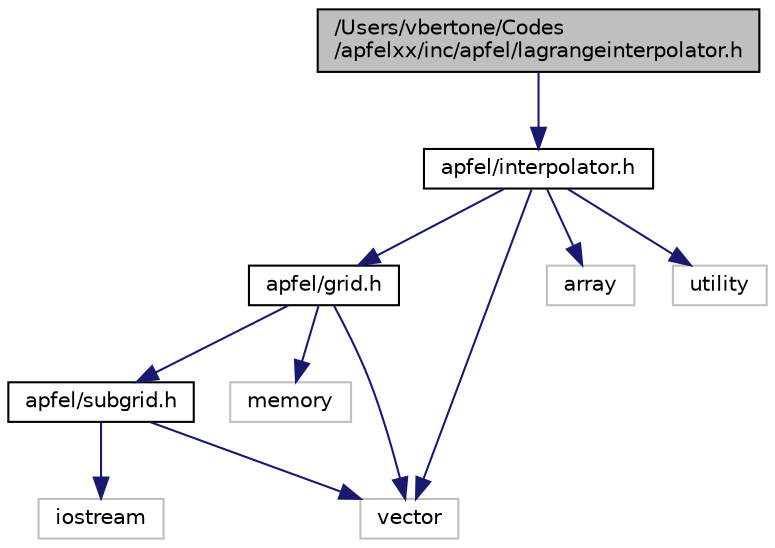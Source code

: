 digraph "/Users/vbertone/Codes/apfelxx/inc/apfel/lagrangeinterpolator.h"
{
  edge [fontname="Helvetica",fontsize="10",labelfontname="Helvetica",labelfontsize="10"];
  node [fontname="Helvetica",fontsize="10",shape=record];
  Node0 [label="/Users/vbertone/Codes\l/apfelxx/inc/apfel/lagrangeinterpolator.h",height=0.2,width=0.4,color="black", fillcolor="grey75", style="filled", fontcolor="black"];
  Node0 -> Node1 [color="midnightblue",fontsize="10",style="solid",fontname="Helvetica"];
  Node1 [label="apfel/interpolator.h",height=0.2,width=0.4,color="black", fillcolor="white", style="filled",URL="$a00125.html"];
  Node1 -> Node2 [color="midnightblue",fontsize="10",style="solid",fontname="Helvetica"];
  Node2 [label="apfel/grid.h",height=0.2,width=0.4,color="black", fillcolor="white", style="filled",URL="$a00119.html"];
  Node2 -> Node3 [color="midnightblue",fontsize="10",style="solid",fontname="Helvetica"];
  Node3 [label="apfel/subgrid.h",height=0.2,width=0.4,color="black", fillcolor="white", style="filled",URL="$a00176.html"];
  Node3 -> Node4 [color="midnightblue",fontsize="10",style="solid",fontname="Helvetica"];
  Node4 [label="vector",height=0.2,width=0.4,color="grey75", fillcolor="white", style="filled"];
  Node3 -> Node5 [color="midnightblue",fontsize="10",style="solid",fontname="Helvetica"];
  Node5 [label="iostream",height=0.2,width=0.4,color="grey75", fillcolor="white", style="filled"];
  Node2 -> Node4 [color="midnightblue",fontsize="10",style="solid",fontname="Helvetica"];
  Node2 -> Node6 [color="midnightblue",fontsize="10",style="solid",fontname="Helvetica"];
  Node6 [label="memory",height=0.2,width=0.4,color="grey75", fillcolor="white", style="filled"];
  Node1 -> Node4 [color="midnightblue",fontsize="10",style="solid",fontname="Helvetica"];
  Node1 -> Node7 [color="midnightblue",fontsize="10",style="solid",fontname="Helvetica"];
  Node7 [label="array",height=0.2,width=0.4,color="grey75", fillcolor="white", style="filled"];
  Node1 -> Node8 [color="midnightblue",fontsize="10",style="solid",fontname="Helvetica"];
  Node8 [label="utility",height=0.2,width=0.4,color="grey75", fillcolor="white", style="filled"];
}
